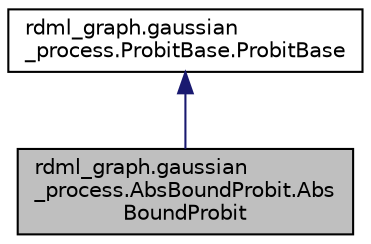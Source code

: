 digraph "rdml_graph.gaussian_process.AbsBoundProbit.AbsBoundProbit"
{
 // LATEX_PDF_SIZE
  edge [fontname="Helvetica",fontsize="10",labelfontname="Helvetica",labelfontsize="10"];
  node [fontname="Helvetica",fontsize="10",shape=record];
  Node1 [label="rdml_graph.gaussian\l_process.AbsBoundProbit.Abs\lBoundProbit",height=0.2,width=0.4,color="black", fillcolor="grey75", style="filled", fontcolor="black",tooltip="AbsBoundProbit This is almost directly Nick's code, for absolute bounded inputs."];
  Node2 -> Node1 [dir="back",color="midnightblue",fontsize="10",style="solid",fontname="Helvetica"];
  Node2 [label="rdml_graph.gaussian\l_process.ProbitBase.ProbitBase",height=0.2,width=0.4,color="black", fillcolor="white", style="filled",URL="$classrdml__graph_1_1gaussian__process_1_1ProbitBase_1_1ProbitBase.html",tooltip="ProbitBase Abstract class for a probit for the user GP."];
}
